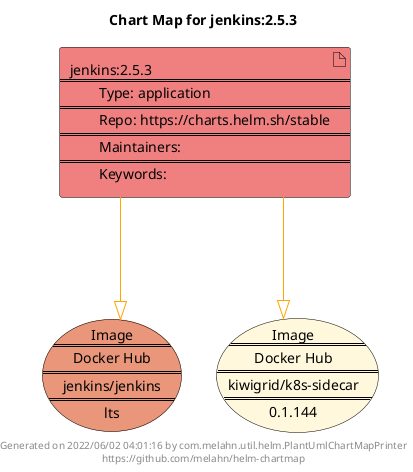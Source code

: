 @startuml
skinparam linetype ortho
skinparam backgroundColor white
skinparam usecaseBorderColor black
skinparam usecaseArrowColor LightSlateGray
skinparam artifactBorderColor black
skinparam artifactArrowColor LightSlateGray

title Chart Map for jenkins:2.5.3

'There is one referenced Helm Chart
artifact "jenkins:2.5.3\n====\n\tType: application\n====\n\tRepo: https://charts.helm.sh/stable\n====\n\tMaintainers: \n====\n\tKeywords: " as jenkins_2_5_3 #LightCoral

'There are 2 referenced Docker Images
usecase "Image\n====\nDocker Hub\n====\njenkins/jenkins\n====\nlts" as jenkins_jenkins_lts #DarkSalmon
usecase "Image\n====\nDocker Hub\n====\nkiwigrid/k8s-sidecar\n====\n0.1.144" as kiwigrid_k8s_sidecar_0_1_144 #Cornsilk

'Chart Dependencies
jenkins_2_5_3--[#orange]-|>jenkins_jenkins_lts
jenkins_2_5_3--[#orange]-|>kiwigrid_k8s_sidecar_0_1_144

center footer Generated on 2022/06/02 04:01:16 by com.melahn.util.helm.PlantUmlChartMapPrinter\nhttps://github.com/melahn/helm-chartmap
@enduml
